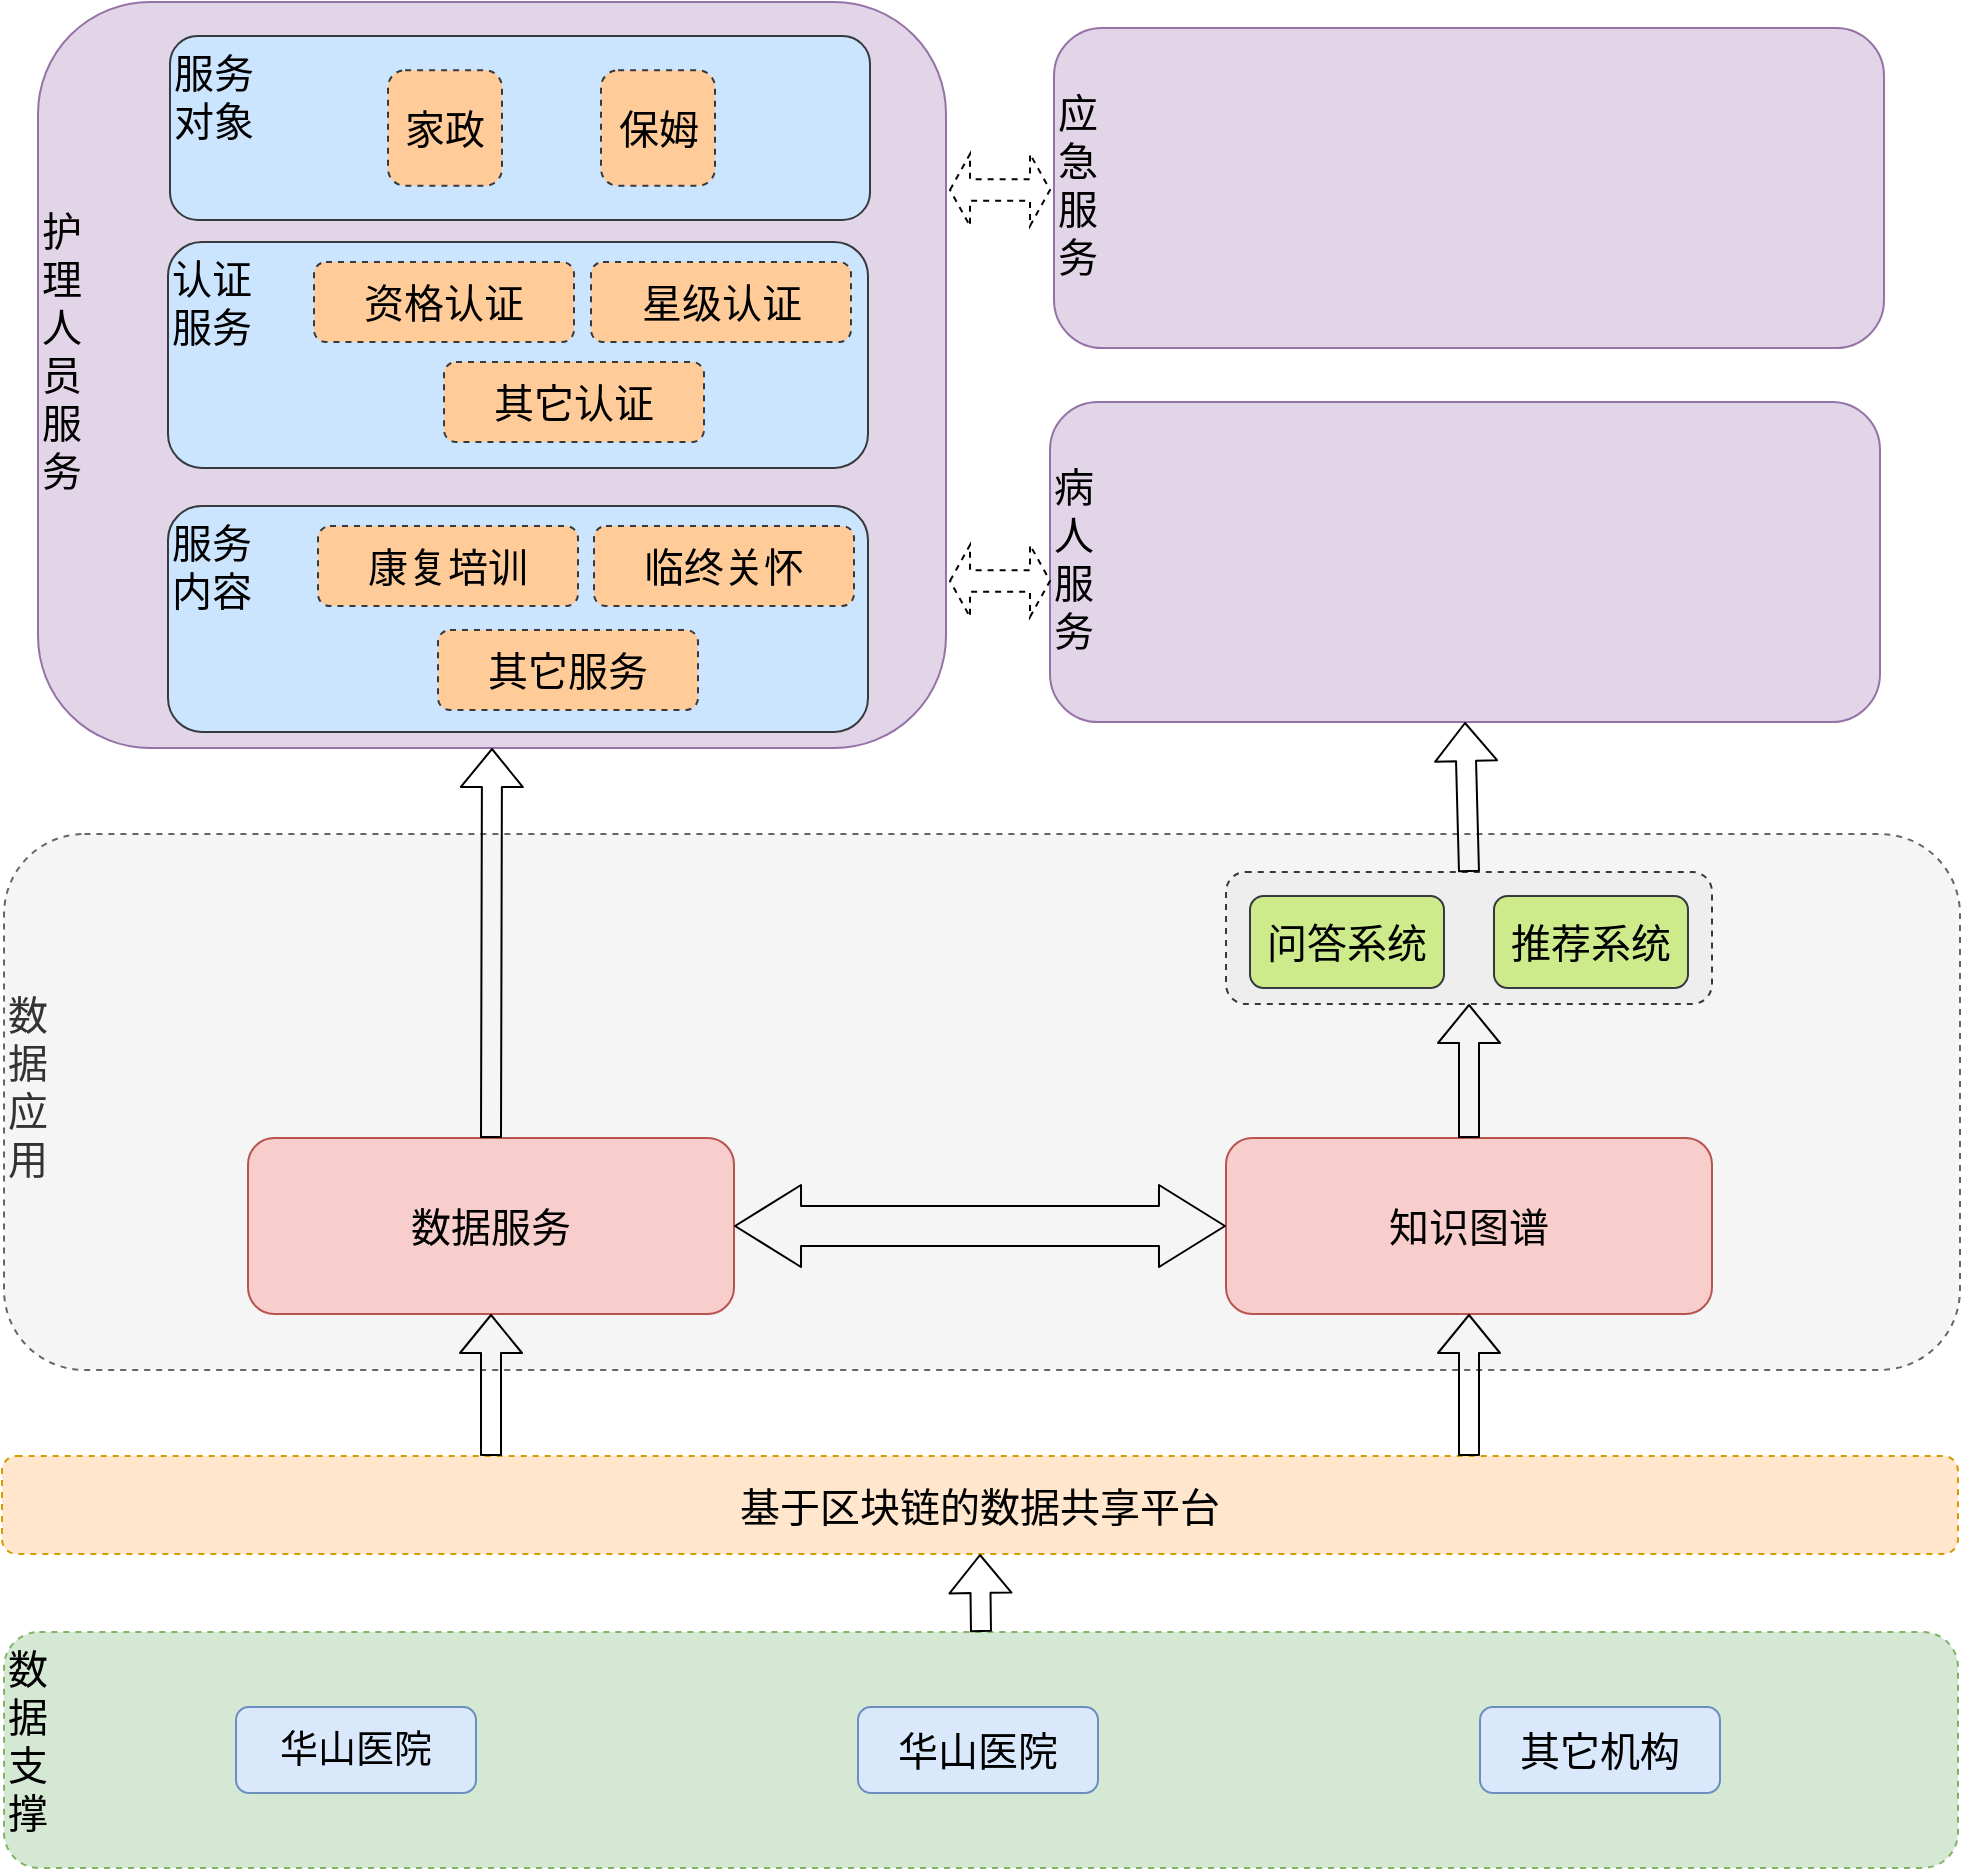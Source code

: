 <mxfile version="12.3.3" type="github" pages="1">
  <diagram name="全功能图" id="74e2e168-ea6b-b213-b513-2b3c1d86103e">
    <mxGraphModel dx="1422" dy="1629" grid="0" gridSize="10" guides="1" tooltips="1" connect="1" arrows="1" fold="1" page="1" pageScale="1" pageWidth="1100" pageHeight="850" background="#ffffff" math="0" shadow="0">
      <root>
        <mxCell id="0"/>
        <mxCell id="1" parent="0"/>
        <mxCell id="UwY7QKzZx5Q3FnEC6iz4-20" value="&lt;div&gt;&lt;br&gt;&lt;/div&gt;&lt;div&gt;&lt;br&gt;&lt;/div&gt;&lt;div&gt;&lt;br&gt;&lt;/div&gt;&lt;div&gt;数&lt;/div&gt;&lt;div&gt;据&lt;/div&gt;&lt;div&gt;应&lt;/div&gt;&lt;div&gt;用&lt;/div&gt;" style="rounded=1;whiteSpace=wrap;html=1;labelBackgroundColor=none;fontSize=20;dashed=1;fillColor=#f5f5f5;strokeColor=#666666;fontColor=#333333;verticalAlign=top;align=left;" vertex="1" parent="1">
          <mxGeometry x="57" y="299" width="978" height="268" as="geometry"/>
        </mxCell>
        <mxCell id="UwY7QKzZx5Q3FnEC6iz4-1" value="&lt;div&gt;数&lt;/div&gt;&lt;div&gt;据&lt;/div&gt;&lt;div&gt;支&lt;/div&gt;&lt;div&gt;撑&lt;/div&gt;" style="rounded=1;whiteSpace=wrap;html=1;labelBackgroundColor=none;fillColor=#d5e8d4;strokeColor=#82b366;dashed=1;verticalAlign=top;align=left;fontSize=20;" vertex="1" parent="1">
          <mxGeometry x="57" y="698" width="977" height="118" as="geometry"/>
        </mxCell>
        <mxCell id="UwY7QKzZx5Q3FnEC6iz4-6" value="" style="group;fontSize=20;" vertex="1" connectable="0" parent="1">
          <mxGeometry x="173" y="735.5" width="742" height="43" as="geometry"/>
        </mxCell>
        <mxCell id="UwY7QKzZx5Q3FnEC6iz4-3" value="华山医院" style="rounded=1;whiteSpace=wrap;html=1;labelBackgroundColor=none;fontSize=19;fillColor=#dae8fc;strokeColor=#6c8ebf;" vertex="1" parent="UwY7QKzZx5Q3FnEC6iz4-6">
          <mxGeometry width="120" height="43" as="geometry"/>
        </mxCell>
        <mxCell id="UwY7QKzZx5Q3FnEC6iz4-4" value="华山医院" style="rounded=1;whiteSpace=wrap;html=1;labelBackgroundColor=none;fontSize=20;fillColor=#dae8fc;strokeColor=#6c8ebf;" vertex="1" parent="UwY7QKzZx5Q3FnEC6iz4-6">
          <mxGeometry x="311" width="120" height="43" as="geometry"/>
        </mxCell>
        <mxCell id="UwY7QKzZx5Q3FnEC6iz4-5" value="其它机构" style="rounded=1;whiteSpace=wrap;html=1;labelBackgroundColor=none;fontSize=20;fillColor=#dae8fc;strokeColor=#6c8ebf;" vertex="1" parent="UwY7QKzZx5Q3FnEC6iz4-6">
          <mxGeometry x="622" width="120" height="43" as="geometry"/>
        </mxCell>
        <mxCell id="UwY7QKzZx5Q3FnEC6iz4-7" value="&lt;font style=&quot;font-size: 20px;&quot;&gt;基于区块链的数据共享平台&lt;br style=&quot;font-size: 20px;&quot;&gt;&lt;/font&gt;" style="rounded=1;whiteSpace=wrap;html=1;labelBackgroundColor=none;fillColor=#ffe6cc;strokeColor=#d79b00;fontSize=20;dashed=1;" vertex="1" parent="1">
          <mxGeometry x="56" y="610" width="978" height="49" as="geometry"/>
        </mxCell>
        <mxCell id="UwY7QKzZx5Q3FnEC6iz4-10" value="&lt;font style=&quot;font-size: 20px;&quot;&gt;数据服务&lt;/font&gt;" style="rounded=1;whiteSpace=wrap;html=1;labelBackgroundColor=none;fillColor=#f8cecc;strokeColor=#b85450;fontSize=20;" vertex="1" parent="1">
          <mxGeometry x="179" y="451" width="243" height="88" as="geometry"/>
        </mxCell>
        <mxCell id="UwY7QKzZx5Q3FnEC6iz4-11" value="知识图谱" style="rounded=1;whiteSpace=wrap;html=1;labelBackgroundColor=none;fillColor=#f8cecc;strokeColor=#b85450;fontSize=20;" vertex="1" parent="1">
          <mxGeometry x="668" y="451" width="243" height="88" as="geometry"/>
        </mxCell>
        <mxCell id="UwY7QKzZx5Q3FnEC6iz4-15" value="" style="shape=flexArrow;endArrow=classic;html=1;fontSize=20;entryX=0.5;entryY=1;entryDx=0;entryDy=0;exitX=0.25;exitY=0;exitDx=0;exitDy=0;" edge="1" parent="1" source="UwY7QKzZx5Q3FnEC6iz4-7" target="UwY7QKzZx5Q3FnEC6iz4-10">
          <mxGeometry width="50" height="50" relative="1" as="geometry">
            <mxPoint x="254" y="610" as="sourcePoint"/>
            <mxPoint x="304" y="560" as="targetPoint"/>
          </mxGeometry>
        </mxCell>
        <mxCell id="UwY7QKzZx5Q3FnEC6iz4-16" value="" style="shape=flexArrow;endArrow=classic;html=1;fontSize=20;entryX=0.5;entryY=1;entryDx=0;entryDy=0;exitX=0.75;exitY=0;exitDx=0;exitDy=0;" edge="1" parent="1" source="UwY7QKzZx5Q3FnEC6iz4-7" target="UwY7QKzZx5Q3FnEC6iz4-11">
          <mxGeometry width="50" height="50" relative="1" as="geometry">
            <mxPoint x="53" y="961" as="sourcePoint"/>
            <mxPoint x="103" y="911" as="targetPoint"/>
          </mxGeometry>
        </mxCell>
        <mxCell id="UwY7QKzZx5Q3FnEC6iz4-19" value="" style="shape=flexArrow;endArrow=classic;startArrow=classic;html=1;fontSize=20;entryX=0;entryY=0.5;entryDx=0;entryDy=0;exitX=1;exitY=0.5;exitDx=0;exitDy=0;width=20;startSize=10.67;endSize=10.67;" edge="1" parent="1" source="UwY7QKzZx5Q3FnEC6iz4-10" target="UwY7QKzZx5Q3FnEC6iz4-11">
          <mxGeometry width="50" height="50" relative="1" as="geometry">
            <mxPoint x="342" y="396" as="sourcePoint"/>
            <mxPoint x="392" y="346" as="targetPoint"/>
          </mxGeometry>
        </mxCell>
        <mxCell id="UwY7QKzZx5Q3FnEC6iz4-22" value="" style="shape=flexArrow;endArrow=classic;html=1;fontSize=20;entryX=0.5;entryY=1;entryDx=0;entryDy=0;exitX=0.5;exitY=0;exitDx=0;exitDy=0;" edge="1" parent="1" source="UwY7QKzZx5Q3FnEC6iz4-1" target="UwY7QKzZx5Q3FnEC6iz4-7">
          <mxGeometry width="50" height="50" relative="1" as="geometry">
            <mxPoint x="643.5" y="721" as="sourcePoint"/>
            <mxPoint x="644.5" y="650" as="targetPoint"/>
          </mxGeometry>
        </mxCell>
        <mxCell id="UwY7QKzZx5Q3FnEC6iz4-24" value="&lt;div&gt;&lt;br&gt;&lt;/div&gt;&lt;div&gt;&lt;br&gt;&lt;/div&gt;&lt;div&gt;&lt;br&gt;&lt;/div&gt;&lt;div&gt;&lt;br&gt;&lt;/div&gt;&lt;div&gt;护&lt;/div&gt;&lt;div&gt;理&lt;/div&gt;&lt;div&gt;人&lt;/div&gt;&lt;div&gt;员&lt;/div&gt;&lt;div&gt;服&lt;/div&gt;&lt;div&gt;务&lt;/div&gt;" style="rounded=1;whiteSpace=wrap;html=1;labelBackgroundColor=none;fillColor=#e1d5e7;strokeColor=#9673a6;fontSize=20;verticalAlign=top;align=left;" vertex="1" parent="1">
          <mxGeometry x="74" y="-117" width="454" height="373" as="geometry"/>
        </mxCell>
        <mxCell id="UwY7QKzZx5Q3FnEC6iz4-25" value="&lt;div&gt;&lt;br&gt;&lt;/div&gt;&lt;div&gt;病&lt;/div&gt;&lt;div&gt;人&lt;/div&gt;&lt;div&gt;服&lt;/div&gt;&lt;div&gt;务&lt;/div&gt;" style="rounded=1;whiteSpace=wrap;html=1;labelBackgroundColor=none;fillColor=#e1d5e7;strokeColor=#9673a6;fontSize=20;verticalAlign=top;align=left;" vertex="1" parent="1">
          <mxGeometry x="580" y="83" width="415" height="160" as="geometry"/>
        </mxCell>
        <mxCell id="UwY7QKzZx5Q3FnEC6iz4-27" value="&lt;div&gt;&lt;br&gt;&lt;/div&gt;&lt;div&gt;应&lt;/div&gt;&lt;div&gt;急&lt;/div&gt;&lt;div&gt;服&lt;/div&gt;&lt;div&gt;务&lt;/div&gt;" style="rounded=1;whiteSpace=wrap;html=1;labelBackgroundColor=none;fillColor=#e1d5e7;strokeColor=#9673a6;fontSize=20;verticalAlign=top;align=left;" vertex="1" parent="1">
          <mxGeometry x="582" y="-104" width="415" height="160" as="geometry"/>
        </mxCell>
        <mxCell id="UwY7QKzZx5Q3FnEC6iz4-37" value="" style="group;verticalAlign=bottom;align=left;" vertex="1" connectable="0" parent="1">
          <mxGeometry x="139" y="135" width="243" height="113" as="geometry"/>
        </mxCell>
        <mxCell id="UwY7QKzZx5Q3FnEC6iz4-38" value="&lt;div&gt;服务&lt;/div&gt;&lt;div&gt;内容&lt;/div&gt;" style="rounded=1;whiteSpace=wrap;html=1;labelBackgroundColor=none;fillColor=#cce5ff;strokeColor=#36393d;fontSize=20;align=left;verticalAlign=top;" vertex="1" parent="UwY7QKzZx5Q3FnEC6iz4-37">
          <mxGeometry width="350" height="113.0" as="geometry"/>
        </mxCell>
        <mxCell id="UwY7QKzZx5Q3FnEC6iz4-39" value="康复培训" style="rounded=1;whiteSpace=wrap;html=1;dashed=1;labelBackgroundColor=none;fontSize=20;fillColor=#ffcc99;strokeColor=#36393d;" vertex="1" parent="UwY7QKzZx5Q3FnEC6iz4-37">
          <mxGeometry x="75" y="10.038" width="130" height="40" as="geometry"/>
        </mxCell>
        <mxCell id="UwY7QKzZx5Q3FnEC6iz4-46" value="其它服务" style="rounded=1;whiteSpace=wrap;html=1;dashed=1;labelBackgroundColor=none;fontSize=20;fillColor=#ffcc99;strokeColor=#36393d;" vertex="1" parent="UwY7QKzZx5Q3FnEC6iz4-37">
          <mxGeometry x="135" y="61.981" width="130" height="40" as="geometry"/>
        </mxCell>
        <mxCell id="UwY7QKzZx5Q3FnEC6iz4-34" value="&lt;div&gt;认证&lt;/div&gt;&lt;div&gt;服务&lt;/div&gt;" style="rounded=1;whiteSpace=wrap;html=1;labelBackgroundColor=none;fillColor=#cce5ff;strokeColor=#36393d;fontSize=20;align=left;verticalAlign=top;" vertex="1" parent="1">
          <mxGeometry x="139" y="3" width="350" height="113" as="geometry"/>
        </mxCell>
        <mxCell id="UwY7QKzZx5Q3FnEC6iz4-35" value="资格认证" style="rounded=1;whiteSpace=wrap;html=1;dashed=1;labelBackgroundColor=none;fontSize=20;fillColor=#ffcc99;strokeColor=#36393d;" vertex="1" parent="1">
          <mxGeometry x="212" y="13" width="130" height="40" as="geometry"/>
        </mxCell>
        <mxCell id="UwY7QKzZx5Q3FnEC6iz4-36" value="星级认证" style="rounded=1;whiteSpace=wrap;html=1;dashed=1;labelBackgroundColor=none;fontSize=20;fillColor=#ffcc99;strokeColor=#36393d;" vertex="1" parent="1">
          <mxGeometry x="350.5" y="13" width="130" height="40" as="geometry"/>
        </mxCell>
        <mxCell id="UwY7QKzZx5Q3FnEC6iz4-41" value="其它认证" style="rounded=1;whiteSpace=wrap;html=1;dashed=1;labelBackgroundColor=none;fontSize=20;fillColor=#ffcc99;strokeColor=#36393d;" vertex="1" parent="1">
          <mxGeometry x="277" y="63" width="130" height="40" as="geometry"/>
        </mxCell>
        <mxCell id="UwY7QKzZx5Q3FnEC6iz4-30" value="家政" style="rounded=1;whiteSpace=wrap;html=1;dashed=1;labelBackgroundColor=none;fontSize=20;fillColor=#ffcc99;strokeColor=#36393d;" vertex="1" parent="1">
          <mxGeometry x="260.5" y="-82.5" width="90" height="27" as="geometry"/>
        </mxCell>
        <mxCell id="UwY7QKzZx5Q3FnEC6iz4-43" value="&lt;div align=&quot;left&quot;&gt;服务&lt;/div&gt;&lt;div align=&quot;left&quot;&gt;对象&lt;/div&gt;" style="rounded=1;whiteSpace=wrap;html=1;labelBackgroundColor=none;fillColor=#cce5ff;strokeColor=#36393d;fontSize=20;align=left;verticalAlign=top;" vertex="1" parent="1">
          <mxGeometry x="140" y="-100" width="350" height="92" as="geometry"/>
        </mxCell>
        <mxCell id="UwY7QKzZx5Q3FnEC6iz4-44" value="家政" style="rounded=1;whiteSpace=wrap;html=1;dashed=1;labelBackgroundColor=none;fontSize=20;fillColor=#ffcc99;strokeColor=#36393d;" vertex="1" parent="1">
          <mxGeometry x="249" y="-82.884" width="57" height="57.767" as="geometry"/>
        </mxCell>
        <mxCell id="UwY7QKzZx5Q3FnEC6iz4-45" value="保姆" style="rounded=1;whiteSpace=wrap;html=1;dashed=1;labelBackgroundColor=none;fontSize=20;fillColor=#ffcc99;strokeColor=#36393d;" vertex="1" parent="1">
          <mxGeometry x="355.5" y="-82.884" width="57" height="57.767" as="geometry"/>
        </mxCell>
        <mxCell id="UwY7QKzZx5Q3FnEC6iz4-47" value="" style="shape=flexArrow;endArrow=classic;html=1;fontSize=20;entryX=0.5;entryY=1;entryDx=0;entryDy=0;exitX=0.5;exitY=0;exitDx=0;exitDy=0;" edge="1" parent="1" source="UwY7QKzZx5Q3FnEC6iz4-10" target="UwY7QKzZx5Q3FnEC6iz4-24">
          <mxGeometry width="50" height="50" relative="1" as="geometry">
            <mxPoint x="193" y="349" as="sourcePoint"/>
            <mxPoint x="243" y="299" as="targetPoint"/>
          </mxGeometry>
        </mxCell>
        <mxCell id="UwY7QKzZx5Q3FnEC6iz4-40" value="临终关怀" style="rounded=1;whiteSpace=wrap;html=1;dashed=1;labelBackgroundColor=none;fontSize=20;fillColor=#ffcc99;strokeColor=#36393d;" vertex="1" parent="1">
          <mxGeometry x="352" y="144.981" width="130" height="40" as="geometry"/>
        </mxCell>
        <mxCell id="UwY7QKzZx5Q3FnEC6iz4-58" value="" style="shape=flexArrow;endArrow=classic;html=1;fontSize=20;entryX=0.5;entryY=1;entryDx=0;entryDy=0;exitX=0.5;exitY=0;exitDx=0;exitDy=0;" edge="1" parent="1" source="UwY7QKzZx5Q3FnEC6iz4-11" target="UwY7QKzZx5Q3FnEC6iz4-57">
          <mxGeometry width="50" height="50" relative="1" as="geometry">
            <mxPoint x="833.5" y="602.5" as="sourcePoint"/>
            <mxPoint x="833.5" y="531.5" as="targetPoint"/>
          </mxGeometry>
        </mxCell>
        <mxCell id="UwY7QKzZx5Q3FnEC6iz4-59" value="" style="group" vertex="1" connectable="0" parent="1">
          <mxGeometry x="668" y="318" width="243" height="66" as="geometry"/>
        </mxCell>
        <mxCell id="UwY7QKzZx5Q3FnEC6iz4-57" value="" style="rounded=1;whiteSpace=wrap;html=1;labelBackgroundColor=none;fillColor=#eeeeee;strokeColor=#36393d;fontSize=20;dashed=1;" vertex="1" parent="UwY7QKzZx5Q3FnEC6iz4-59">
          <mxGeometry width="243" height="66" as="geometry"/>
        </mxCell>
        <mxCell id="UwY7QKzZx5Q3FnEC6iz4-12" value="问答系统" style="rounded=1;whiteSpace=wrap;html=1;labelBackgroundColor=none;fillColor=#cdeb8b;strokeColor=#36393d;fontSize=20;" vertex="1" parent="UwY7QKzZx5Q3FnEC6iz4-59">
          <mxGeometry x="12" y="12" width="97" height="46" as="geometry"/>
        </mxCell>
        <mxCell id="UwY7QKzZx5Q3FnEC6iz4-13" value="推荐系统" style="rounded=1;whiteSpace=wrap;html=1;labelBackgroundColor=none;fillColor=#cdeb8b;strokeColor=#36393d;fontSize=20;" vertex="1" parent="UwY7QKzZx5Q3FnEC6iz4-59">
          <mxGeometry x="134" y="12" width="97" height="46" as="geometry"/>
        </mxCell>
        <mxCell id="UwY7QKzZx5Q3FnEC6iz4-62" value="" style="shape=flexArrow;endArrow=classic;html=1;fontSize=20;entryX=0.5;entryY=1;entryDx=0;entryDy=0;exitX=0.5;exitY=0;exitDx=0;exitDy=0;" edge="1" parent="1" source="UwY7QKzZx5Q3FnEC6iz4-57" target="UwY7QKzZx5Q3FnEC6iz4-25">
          <mxGeometry width="50" height="50" relative="1" as="geometry">
            <mxPoint x="941.5" y="451" as="sourcePoint"/>
            <mxPoint x="941.5" y="384" as="targetPoint"/>
          </mxGeometry>
        </mxCell>
        <mxCell id="UwY7QKzZx5Q3FnEC6iz4-68" value="" style="shape=doubleArrow;whiteSpace=wrap;html=1;dashed=1;labelBackgroundColor=none;fontSize=20;align=left;" vertex="1" parent="1">
          <mxGeometry x="530" y="154.5" width="50" height="36" as="geometry"/>
        </mxCell>
        <mxCell id="UwY7QKzZx5Q3FnEC6iz4-69" value="" style="shape=doubleArrow;whiteSpace=wrap;html=1;dashed=1;labelBackgroundColor=none;fontSize=20;align=left;" vertex="1" parent="1">
          <mxGeometry x="530" y="-41" width="50" height="36" as="geometry"/>
        </mxCell>
      </root>
    </mxGraphModel>
  </diagram>
</mxfile>
